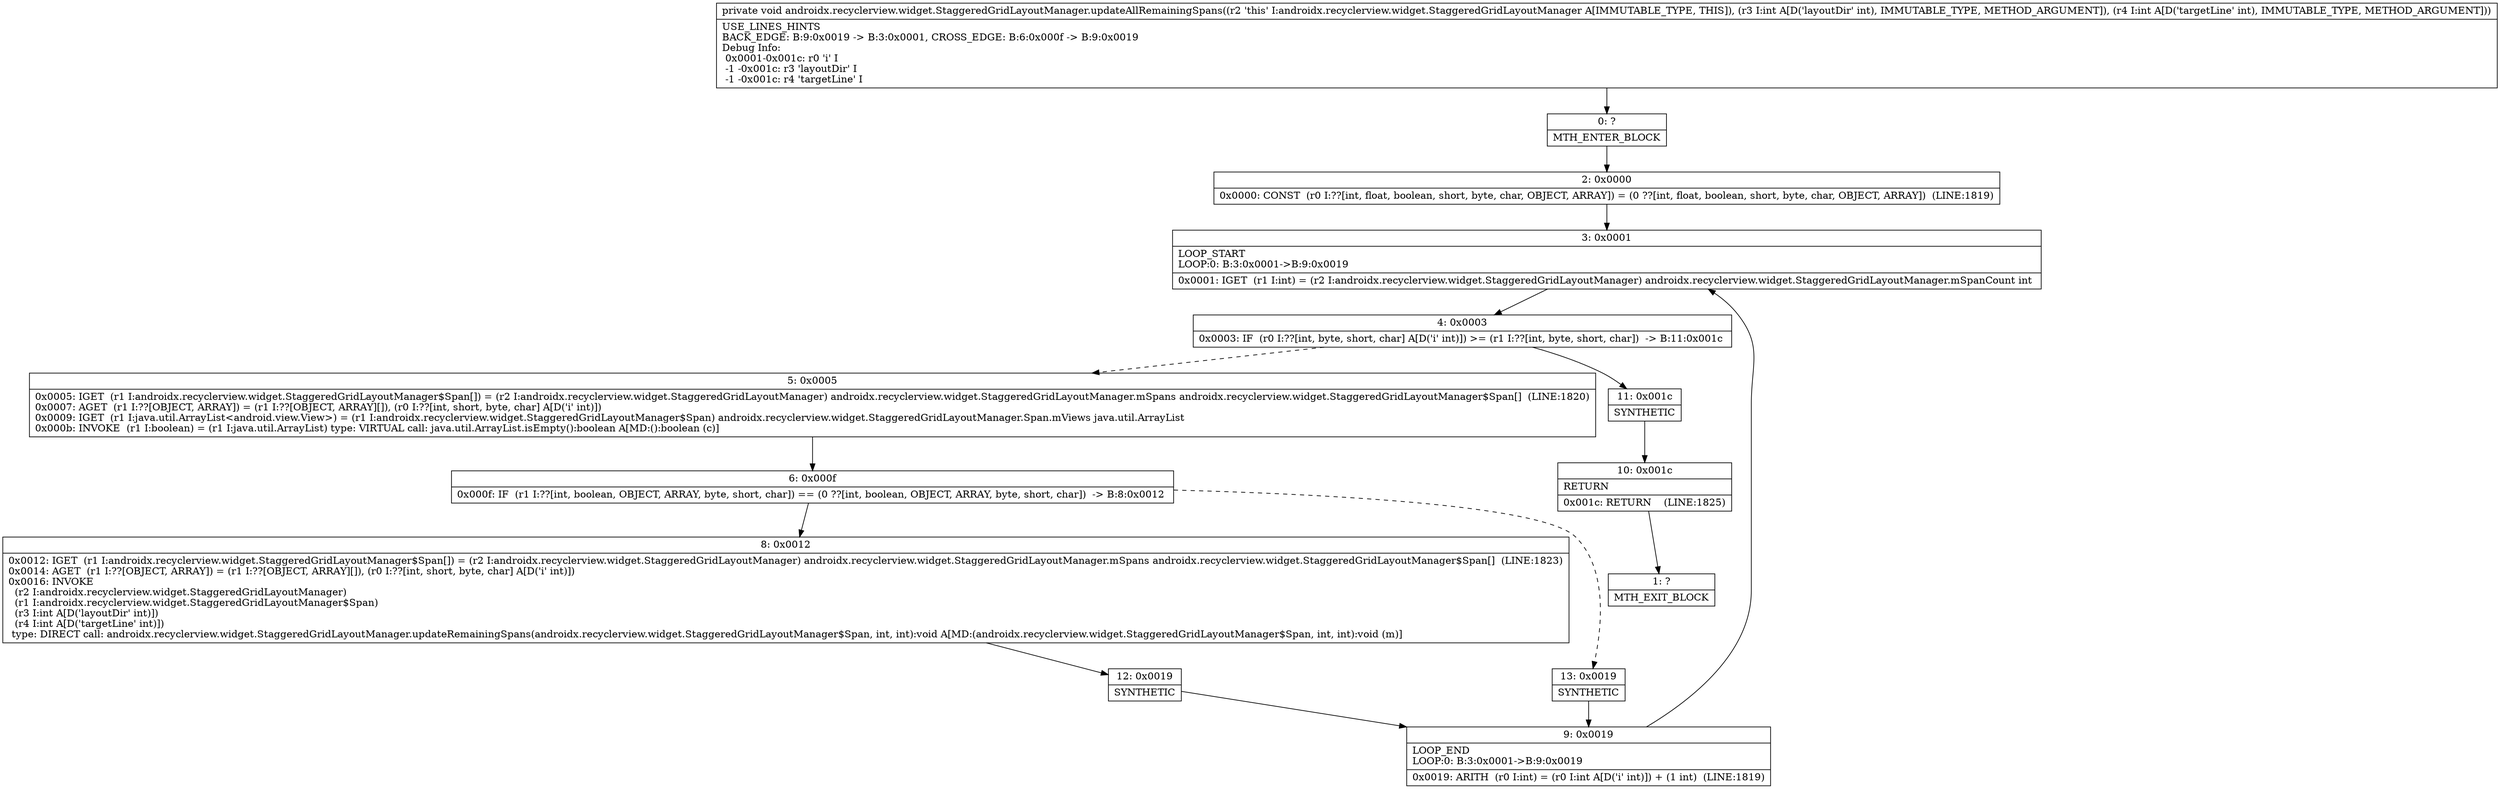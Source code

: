 digraph "CFG forandroidx.recyclerview.widget.StaggeredGridLayoutManager.updateAllRemainingSpans(II)V" {
Node_0 [shape=record,label="{0\:\ ?|MTH_ENTER_BLOCK\l}"];
Node_2 [shape=record,label="{2\:\ 0x0000|0x0000: CONST  (r0 I:??[int, float, boolean, short, byte, char, OBJECT, ARRAY]) = (0 ??[int, float, boolean, short, byte, char, OBJECT, ARRAY])  (LINE:1819)\l}"];
Node_3 [shape=record,label="{3\:\ 0x0001|LOOP_START\lLOOP:0: B:3:0x0001\-\>B:9:0x0019\l|0x0001: IGET  (r1 I:int) = (r2 I:androidx.recyclerview.widget.StaggeredGridLayoutManager) androidx.recyclerview.widget.StaggeredGridLayoutManager.mSpanCount int \l}"];
Node_4 [shape=record,label="{4\:\ 0x0003|0x0003: IF  (r0 I:??[int, byte, short, char] A[D('i' int)]) \>= (r1 I:??[int, byte, short, char])  \-\> B:11:0x001c \l}"];
Node_5 [shape=record,label="{5\:\ 0x0005|0x0005: IGET  (r1 I:androidx.recyclerview.widget.StaggeredGridLayoutManager$Span[]) = (r2 I:androidx.recyclerview.widget.StaggeredGridLayoutManager) androidx.recyclerview.widget.StaggeredGridLayoutManager.mSpans androidx.recyclerview.widget.StaggeredGridLayoutManager$Span[]  (LINE:1820)\l0x0007: AGET  (r1 I:??[OBJECT, ARRAY]) = (r1 I:??[OBJECT, ARRAY][]), (r0 I:??[int, short, byte, char] A[D('i' int)]) \l0x0009: IGET  (r1 I:java.util.ArrayList\<android.view.View\>) = (r1 I:androidx.recyclerview.widget.StaggeredGridLayoutManager$Span) androidx.recyclerview.widget.StaggeredGridLayoutManager.Span.mViews java.util.ArrayList \l0x000b: INVOKE  (r1 I:boolean) = (r1 I:java.util.ArrayList) type: VIRTUAL call: java.util.ArrayList.isEmpty():boolean A[MD:():boolean (c)]\l}"];
Node_6 [shape=record,label="{6\:\ 0x000f|0x000f: IF  (r1 I:??[int, boolean, OBJECT, ARRAY, byte, short, char]) == (0 ??[int, boolean, OBJECT, ARRAY, byte, short, char])  \-\> B:8:0x0012 \l}"];
Node_8 [shape=record,label="{8\:\ 0x0012|0x0012: IGET  (r1 I:androidx.recyclerview.widget.StaggeredGridLayoutManager$Span[]) = (r2 I:androidx.recyclerview.widget.StaggeredGridLayoutManager) androidx.recyclerview.widget.StaggeredGridLayoutManager.mSpans androidx.recyclerview.widget.StaggeredGridLayoutManager$Span[]  (LINE:1823)\l0x0014: AGET  (r1 I:??[OBJECT, ARRAY]) = (r1 I:??[OBJECT, ARRAY][]), (r0 I:??[int, short, byte, char] A[D('i' int)]) \l0x0016: INVOKE  \l  (r2 I:androidx.recyclerview.widget.StaggeredGridLayoutManager)\l  (r1 I:androidx.recyclerview.widget.StaggeredGridLayoutManager$Span)\l  (r3 I:int A[D('layoutDir' int)])\l  (r4 I:int A[D('targetLine' int)])\l type: DIRECT call: androidx.recyclerview.widget.StaggeredGridLayoutManager.updateRemainingSpans(androidx.recyclerview.widget.StaggeredGridLayoutManager$Span, int, int):void A[MD:(androidx.recyclerview.widget.StaggeredGridLayoutManager$Span, int, int):void (m)]\l}"];
Node_12 [shape=record,label="{12\:\ 0x0019|SYNTHETIC\l}"];
Node_9 [shape=record,label="{9\:\ 0x0019|LOOP_END\lLOOP:0: B:3:0x0001\-\>B:9:0x0019\l|0x0019: ARITH  (r0 I:int) = (r0 I:int A[D('i' int)]) + (1 int)  (LINE:1819)\l}"];
Node_13 [shape=record,label="{13\:\ 0x0019|SYNTHETIC\l}"];
Node_11 [shape=record,label="{11\:\ 0x001c|SYNTHETIC\l}"];
Node_10 [shape=record,label="{10\:\ 0x001c|RETURN\l|0x001c: RETURN    (LINE:1825)\l}"];
Node_1 [shape=record,label="{1\:\ ?|MTH_EXIT_BLOCK\l}"];
MethodNode[shape=record,label="{private void androidx.recyclerview.widget.StaggeredGridLayoutManager.updateAllRemainingSpans((r2 'this' I:androidx.recyclerview.widget.StaggeredGridLayoutManager A[IMMUTABLE_TYPE, THIS]), (r3 I:int A[D('layoutDir' int), IMMUTABLE_TYPE, METHOD_ARGUMENT]), (r4 I:int A[D('targetLine' int), IMMUTABLE_TYPE, METHOD_ARGUMENT]))  | USE_LINES_HINTS\lBACK_EDGE: B:9:0x0019 \-\> B:3:0x0001, CROSS_EDGE: B:6:0x000f \-\> B:9:0x0019\lDebug Info:\l  0x0001\-0x001c: r0 'i' I\l  \-1 \-0x001c: r3 'layoutDir' I\l  \-1 \-0x001c: r4 'targetLine' I\l}"];
MethodNode -> Node_0;Node_0 -> Node_2;
Node_2 -> Node_3;
Node_3 -> Node_4;
Node_4 -> Node_5[style=dashed];
Node_4 -> Node_11;
Node_5 -> Node_6;
Node_6 -> Node_8;
Node_6 -> Node_13[style=dashed];
Node_8 -> Node_12;
Node_12 -> Node_9;
Node_9 -> Node_3;
Node_13 -> Node_9;
Node_11 -> Node_10;
Node_10 -> Node_1;
}

